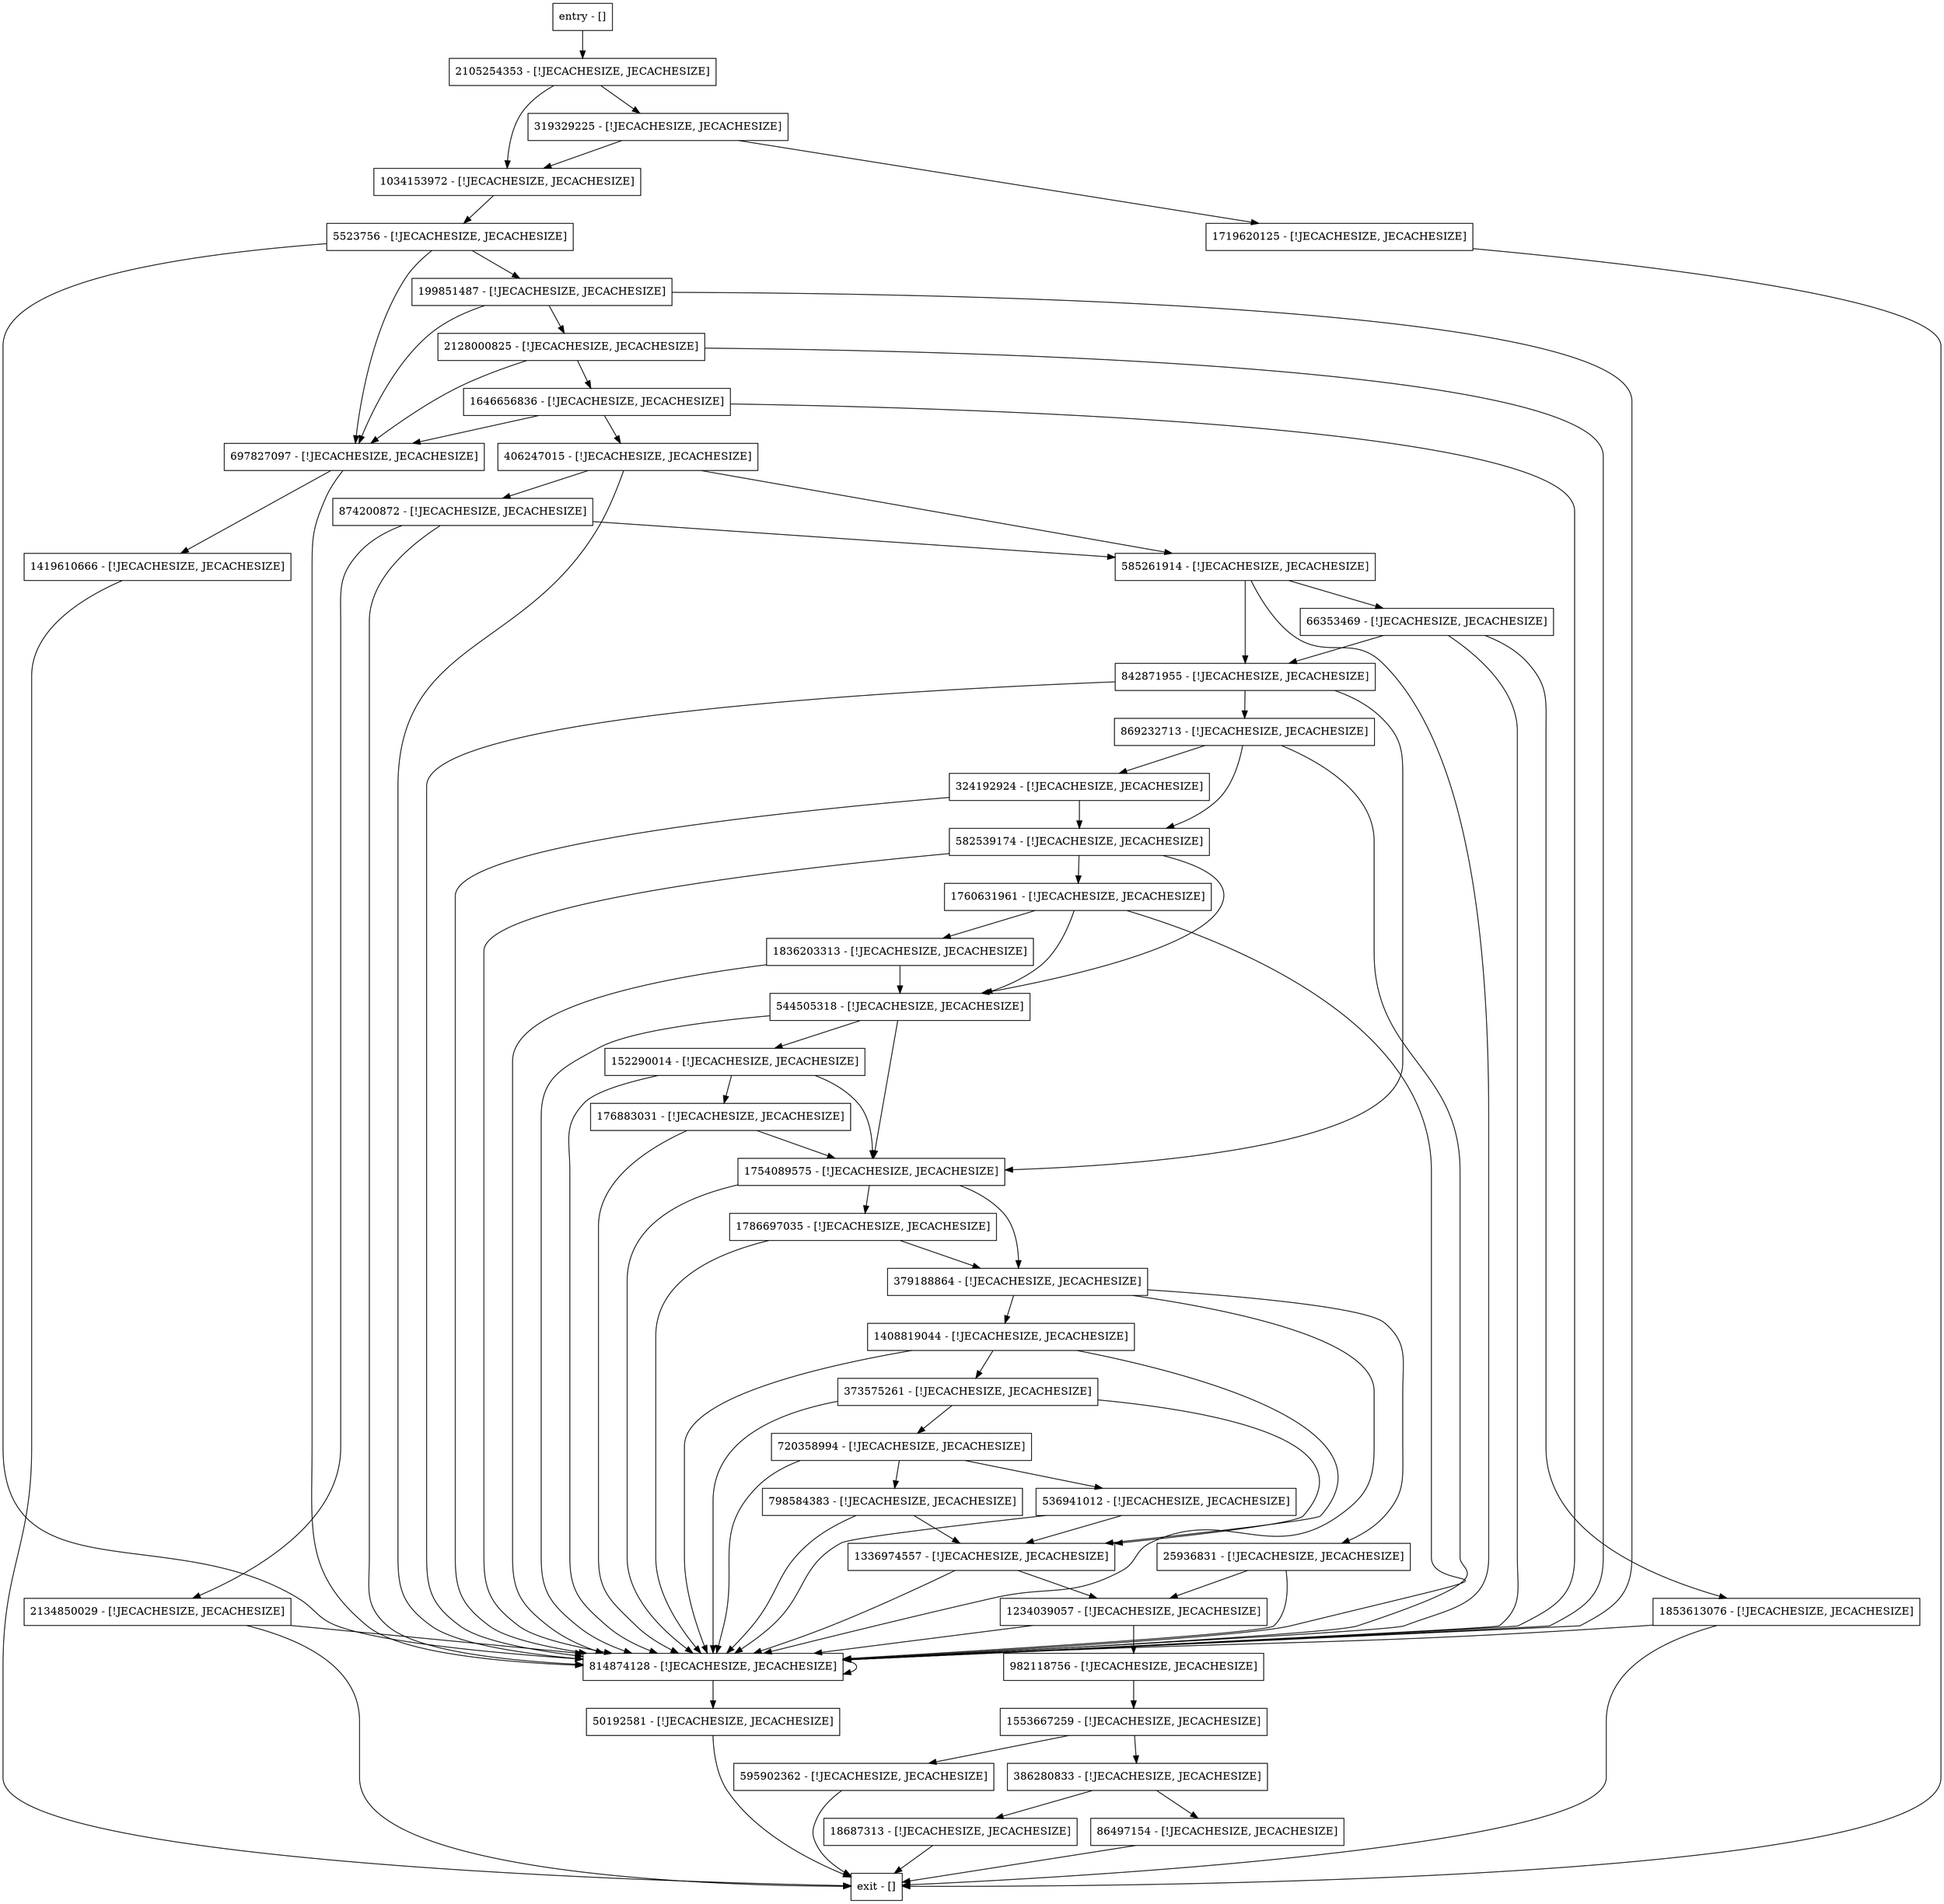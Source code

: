 digraph closeInternalWork {
node [shape=record];
406247015 [label="406247015 - [!JECACHESIZE, JECACHESIZE]"];
152290014 [label="152290014 - [!JECACHESIZE, JECACHESIZE]"];
1034153972 [label="1034153972 - [!JECACHESIZE, JECACHESIZE]"];
2134850029 [label="2134850029 - [!JECACHESIZE, JECACHESIZE]"];
1336974557 [label="1336974557 - [!JECACHESIZE, JECACHESIZE]"];
1836203313 [label="1836203313 - [!JECACHESIZE, JECACHESIZE]"];
1419610666 [label="1419610666 - [!JECACHESIZE, JECACHESIZE]"];
2105254353 [label="2105254353 - [!JECACHESIZE, JECACHESIZE]"];
176883031 [label="176883031 - [!JECACHESIZE, JECACHESIZE]"];
1853613076 [label="1853613076 - [!JECACHESIZE, JECACHESIZE]"];
544505318 [label="544505318 - [!JECACHESIZE, JECACHESIZE]"];
869232713 [label="869232713 - [!JECACHESIZE, JECACHESIZE]"];
1719620125 [label="1719620125 - [!JECACHESIZE, JECACHESIZE]"];
982118756 [label="982118756 - [!JECACHESIZE, JECACHESIZE]"];
720358994 [label="720358994 - [!JECACHESIZE, JECACHESIZE]"];
1786697035 [label="1786697035 - [!JECACHESIZE, JECACHESIZE]"];
814874128 [label="814874128 - [!JECACHESIZE, JECACHESIZE]"];
874200872 [label="874200872 - [!JECACHESIZE, JECACHESIZE]"];
1408819044 [label="1408819044 - [!JECACHESIZE, JECACHESIZE]"];
595902362 [label="595902362 - [!JECACHESIZE, JECACHESIZE]"];
50192581 [label="50192581 - [!JECACHESIZE, JECACHESIZE]"];
66353469 [label="66353469 - [!JECACHESIZE, JECACHESIZE]"];
324192924 [label="324192924 - [!JECACHESIZE, JECACHESIZE]"];
199851487 [label="199851487 - [!JECACHESIZE, JECACHESIZE]"];
1234039057 [label="1234039057 - [!JECACHESIZE, JECACHESIZE]"];
798584383 [label="798584383 - [!JECACHESIZE, JECACHESIZE]"];
5523756 [label="5523756 - [!JECACHESIZE, JECACHESIZE]"];
842871955 [label="842871955 - [!JECACHESIZE, JECACHESIZE]"];
379188864 [label="379188864 - [!JECACHESIZE, JECACHESIZE]"];
25936831 [label="25936831 - [!JECACHESIZE, JECACHESIZE]"];
18687313 [label="18687313 - [!JECACHESIZE, JECACHESIZE]"];
386280833 [label="386280833 - [!JECACHESIZE, JECACHESIZE]"];
1553667259 [label="1553667259 - [!JECACHESIZE, JECACHESIZE]"];
entry [label="entry - []"];
exit [label="exit - []"];
319329225 [label="319329225 - [!JECACHESIZE, JECACHESIZE]"];
697827097 [label="697827097 - [!JECACHESIZE, JECACHESIZE]"];
86497154 [label="86497154 - [!JECACHESIZE, JECACHESIZE]"];
585261914 [label="585261914 - [!JECACHESIZE, JECACHESIZE]"];
1760631961 [label="1760631961 - [!JECACHESIZE, JECACHESIZE]"];
373575261 [label="373575261 - [!JECACHESIZE, JECACHESIZE]"];
1754089575 [label="1754089575 - [!JECACHESIZE, JECACHESIZE]"];
536941012 [label="536941012 - [!JECACHESIZE, JECACHESIZE]"];
2128000825 [label="2128000825 - [!JECACHESIZE, JECACHESIZE]"];
582539174 [label="582539174 - [!JECACHESIZE, JECACHESIZE]"];
1646656836 [label="1646656836 - [!JECACHESIZE, JECACHESIZE]"];
entry;
exit;
406247015 -> 585261914;
406247015 -> 814874128;
406247015 -> 874200872;
152290014 -> 814874128;
152290014 -> 1754089575;
152290014 -> 176883031;
1034153972 -> 5523756;
2134850029 -> exit;
2134850029 -> 814874128;
1336974557 -> 1234039057;
1336974557 -> 814874128;
1836203313 -> 814874128;
1836203313 -> 544505318;
1419610666 -> exit;
2105254353 -> 1034153972;
2105254353 -> 319329225;
176883031 -> 814874128;
176883031 -> 1754089575;
1853613076 -> exit;
1853613076 -> 814874128;
544505318 -> 152290014;
544505318 -> 814874128;
544505318 -> 1754089575;
869232713 -> 814874128;
869232713 -> 582539174;
869232713 -> 324192924;
1719620125 -> exit;
982118756 -> 1553667259;
720358994 -> 798584383;
720358994 -> 814874128;
720358994 -> 536941012;
1786697035 -> 379188864;
1786697035 -> 814874128;
814874128 -> 814874128;
814874128 -> 50192581;
874200872 -> 2134850029;
874200872 -> 585261914;
874200872 -> 814874128;
1408819044 -> 1336974557;
1408819044 -> 373575261;
1408819044 -> 814874128;
595902362 -> exit;
50192581 -> exit;
66353469 -> 842871955;
66353469 -> 814874128;
66353469 -> 1853613076;
324192924 -> 814874128;
324192924 -> 582539174;
199851487 -> 697827097;
199851487 -> 814874128;
199851487 -> 2128000825;
1234039057 -> 982118756;
1234039057 -> 814874128;
798584383 -> 1336974557;
798584383 -> 814874128;
5523756 -> 199851487;
5523756 -> 697827097;
5523756 -> 814874128;
842871955 -> 869232713;
842871955 -> 814874128;
842871955 -> 1754089575;
379188864 -> 814874128;
379188864 -> 25936831;
379188864 -> 1408819044;
25936831 -> 1234039057;
25936831 -> 814874128;
18687313 -> exit;
386280833 -> 86497154;
386280833 -> 18687313;
1553667259 -> 386280833;
1553667259 -> 595902362;
entry -> 2105254353;
319329225 -> 1719620125;
319329225 -> 1034153972;
697827097 -> 814874128;
697827097 -> 1419610666;
86497154 -> exit;
585261914 -> 842871955;
585261914 -> 814874128;
585261914 -> 66353469;
1760631961 -> 1836203313;
1760631961 -> 814874128;
1760631961 -> 544505318;
373575261 -> 720358994;
373575261 -> 1336974557;
373575261 -> 814874128;
1754089575 -> 1786697035;
1754089575 -> 379188864;
1754089575 -> 814874128;
536941012 -> 1336974557;
536941012 -> 814874128;
2128000825 -> 697827097;
2128000825 -> 814874128;
2128000825 -> 1646656836;
582539174 -> 1760631961;
582539174 -> 814874128;
582539174 -> 544505318;
1646656836 -> 406247015;
1646656836 -> 697827097;
1646656836 -> 814874128;
}
